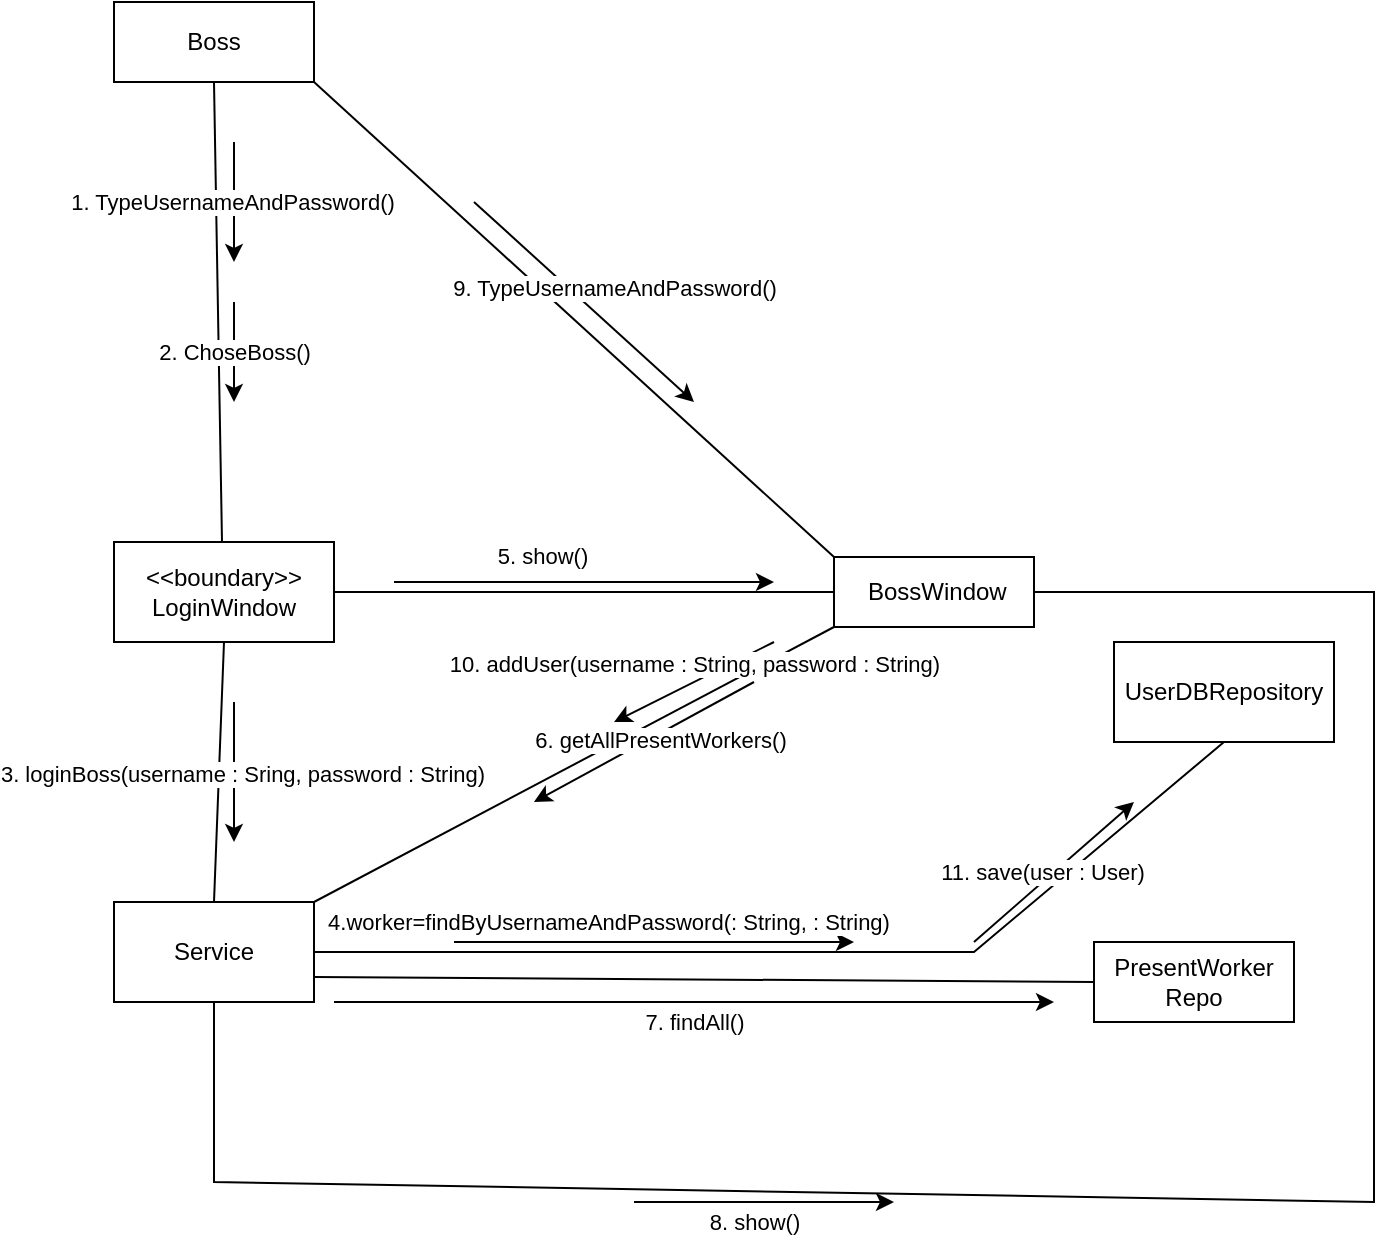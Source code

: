 <mxfile version="26.2.14">
  <diagram name="Page-1" id="c2RrNnLsDapVxzxUkUCF">
    <mxGraphModel dx="2063" dy="738" grid="1" gridSize="10" guides="1" tooltips="1" connect="1" arrows="1" fold="1" page="1" pageScale="1" pageWidth="850" pageHeight="1100" math="0" shadow="0">
      <root>
        <mxCell id="0" />
        <mxCell id="1" parent="0" />
        <mxCell id="Y9hDRSrSCaZQf4_mvHso-1" value="Boss" style="rounded=0;whiteSpace=wrap;html=1;" vertex="1" parent="1">
          <mxGeometry x="10" y="40" width="100" height="40" as="geometry" />
        </mxCell>
        <mxCell id="Y9hDRSrSCaZQf4_mvHso-2" value="" style="endArrow=none;html=1;rounded=0;entryX=0.5;entryY=1;entryDx=0;entryDy=0;" edge="1" parent="1" target="Y9hDRSrSCaZQf4_mvHso-1">
          <mxGeometry width="50" height="50" relative="1" as="geometry">
            <mxPoint x="64" y="310" as="sourcePoint" />
            <mxPoint x="450" y="340" as="targetPoint" />
          </mxGeometry>
        </mxCell>
        <mxCell id="Y9hDRSrSCaZQf4_mvHso-3" value="&lt;div&gt;&amp;lt;&amp;lt;boundary&amp;gt;&amp;gt;&lt;/div&gt;&lt;div&gt;LoginWindow&lt;/div&gt;" style="rounded=0;whiteSpace=wrap;html=1;" vertex="1" parent="1">
          <mxGeometry x="10" y="310" width="110" height="50" as="geometry" />
        </mxCell>
        <mxCell id="Y9hDRSrSCaZQf4_mvHso-4" value="" style="endArrow=classic;html=1;rounded=0;" edge="1" parent="1">
          <mxGeometry width="50" height="50" relative="1" as="geometry">
            <mxPoint x="70" y="110" as="sourcePoint" />
            <mxPoint x="70" y="170" as="targetPoint" />
          </mxGeometry>
        </mxCell>
        <mxCell id="Y9hDRSrSCaZQf4_mvHso-5" value="1. TypeUsernameAndPassword()" style="edgeLabel;html=1;align=center;verticalAlign=middle;resizable=0;points=[];" vertex="1" connectable="0" parent="Y9hDRSrSCaZQf4_mvHso-4">
          <mxGeometry relative="1" as="geometry">
            <mxPoint x="-1" as="offset" />
          </mxGeometry>
        </mxCell>
        <mxCell id="Y9hDRSrSCaZQf4_mvHso-6" value="" style="endArrow=classic;html=1;rounded=0;" edge="1" parent="1">
          <mxGeometry width="50" height="50" relative="1" as="geometry">
            <mxPoint x="70" y="190" as="sourcePoint" />
            <mxPoint x="70" y="240" as="targetPoint" />
          </mxGeometry>
        </mxCell>
        <mxCell id="Y9hDRSrSCaZQf4_mvHso-7" value="2. ChoseBoss()" style="edgeLabel;html=1;align=center;verticalAlign=middle;resizable=0;points=[];" vertex="1" connectable="0" parent="Y9hDRSrSCaZQf4_mvHso-6">
          <mxGeometry relative="1" as="geometry">
            <mxPoint as="offset" />
          </mxGeometry>
        </mxCell>
        <mxCell id="Y9hDRSrSCaZQf4_mvHso-8" value="Service" style="rounded=0;whiteSpace=wrap;html=1;" vertex="1" parent="1">
          <mxGeometry x="10" y="490" width="100" height="50" as="geometry" />
        </mxCell>
        <mxCell id="Y9hDRSrSCaZQf4_mvHso-9" value="" style="endArrow=none;html=1;rounded=0;entryX=0.5;entryY=1;entryDx=0;entryDy=0;exitX=0.5;exitY=0;exitDx=0;exitDy=0;" edge="1" parent="1" source="Y9hDRSrSCaZQf4_mvHso-8" target="Y9hDRSrSCaZQf4_mvHso-3">
          <mxGeometry width="50" height="50" relative="1" as="geometry">
            <mxPoint x="400" y="570" as="sourcePoint" />
            <mxPoint x="450" y="520" as="targetPoint" />
          </mxGeometry>
        </mxCell>
        <mxCell id="Y9hDRSrSCaZQf4_mvHso-10" value="" style="endArrow=classic;html=1;rounded=0;" edge="1" parent="1">
          <mxGeometry width="50" height="50" relative="1" as="geometry">
            <mxPoint x="70" y="390" as="sourcePoint" />
            <mxPoint x="70" y="460" as="targetPoint" />
          </mxGeometry>
        </mxCell>
        <mxCell id="Y9hDRSrSCaZQf4_mvHso-11" value="3. loginBoss(username : Sring, password : String)" style="edgeLabel;html=1;align=center;verticalAlign=middle;resizable=0;points=[];" vertex="1" connectable="0" parent="Y9hDRSrSCaZQf4_mvHso-10">
          <mxGeometry x="0.029" y="4" relative="1" as="geometry">
            <mxPoint as="offset" />
          </mxGeometry>
        </mxCell>
        <mxCell id="Y9hDRSrSCaZQf4_mvHso-12" value="UserDBRepository" style="rounded=0;whiteSpace=wrap;html=1;" vertex="1" parent="1">
          <mxGeometry x="510" y="360" width="110" height="50" as="geometry" />
        </mxCell>
        <mxCell id="Y9hDRSrSCaZQf4_mvHso-13" value="" style="endArrow=none;html=1;rounded=0;exitX=1;exitY=0.5;exitDx=0;exitDy=0;entryX=0.5;entryY=1;entryDx=0;entryDy=0;" edge="1" parent="1" source="Y9hDRSrSCaZQf4_mvHso-8" target="Y9hDRSrSCaZQf4_mvHso-12">
          <mxGeometry width="50" height="50" relative="1" as="geometry">
            <mxPoint x="400" y="470" as="sourcePoint" />
            <mxPoint x="450" y="420" as="targetPoint" />
            <Array as="points">
              <mxPoint x="440" y="515" />
            </Array>
          </mxGeometry>
        </mxCell>
        <mxCell id="Y9hDRSrSCaZQf4_mvHso-14" value="" style="endArrow=classic;html=1;rounded=0;" edge="1" parent="1">
          <mxGeometry width="50" height="50" relative="1" as="geometry">
            <mxPoint x="180" y="510" as="sourcePoint" />
            <mxPoint x="380" y="510" as="targetPoint" />
          </mxGeometry>
        </mxCell>
        <mxCell id="Y9hDRSrSCaZQf4_mvHso-15" value="4.worker=findByUsernameAndPassword(: String, : String)" style="edgeLabel;html=1;align=center;verticalAlign=middle;resizable=0;points=[];" vertex="1" connectable="0" parent="Y9hDRSrSCaZQf4_mvHso-14">
          <mxGeometry x="-0.23" y="-3" relative="1" as="geometry">
            <mxPoint y="-13" as="offset" />
          </mxGeometry>
        </mxCell>
        <mxCell id="Y9hDRSrSCaZQf4_mvHso-16" value="&lt;div&gt;PresentWorker&lt;/div&gt;&lt;div&gt;Repo&lt;/div&gt;" style="rounded=0;whiteSpace=wrap;html=1;" vertex="1" parent="1">
          <mxGeometry x="500" y="510" width="100" height="40" as="geometry" />
        </mxCell>
        <mxCell id="Y9hDRSrSCaZQf4_mvHso-17" value="" style="endArrow=none;html=1;rounded=0;exitX=1;exitY=0.75;exitDx=0;exitDy=0;entryX=0;entryY=0.5;entryDx=0;entryDy=0;" edge="1" parent="1" source="Y9hDRSrSCaZQf4_mvHso-8" target="Y9hDRSrSCaZQf4_mvHso-16">
          <mxGeometry width="50" height="50" relative="1" as="geometry">
            <mxPoint x="400" y="590" as="sourcePoint" />
            <mxPoint x="450" y="540" as="targetPoint" />
          </mxGeometry>
        </mxCell>
        <mxCell id="Y9hDRSrSCaZQf4_mvHso-18" value="" style="endArrow=classic;html=1;rounded=0;" edge="1" parent="1">
          <mxGeometry width="50" height="50" relative="1" as="geometry">
            <mxPoint x="120" y="540" as="sourcePoint" />
            <mxPoint x="480" y="540" as="targetPoint" />
          </mxGeometry>
        </mxCell>
        <mxCell id="Y9hDRSrSCaZQf4_mvHso-19" value="7. findAll()" style="edgeLabel;html=1;align=center;verticalAlign=middle;resizable=0;points=[];" vertex="1" connectable="0" parent="Y9hDRSrSCaZQf4_mvHso-18">
          <mxGeometry x="0.167" y="-1" relative="1" as="geometry">
            <mxPoint x="-30" y="9" as="offset" />
          </mxGeometry>
        </mxCell>
        <mxCell id="Y9hDRSrSCaZQf4_mvHso-20" value="" style="endArrow=none;html=1;rounded=0;exitX=1;exitY=0.5;exitDx=0;exitDy=0;" edge="1" parent="1" source="Y9hDRSrSCaZQf4_mvHso-3" target="Y9hDRSrSCaZQf4_mvHso-21">
          <mxGeometry width="50" height="50" relative="1" as="geometry">
            <mxPoint x="400" y="410" as="sourcePoint" />
            <mxPoint x="360" y="335" as="targetPoint" />
          </mxGeometry>
        </mxCell>
        <mxCell id="Y9hDRSrSCaZQf4_mvHso-21" value="&amp;nbsp;BossWindow" style="rounded=0;whiteSpace=wrap;html=1;" vertex="1" parent="1">
          <mxGeometry x="370" y="317.5" width="100" height="35" as="geometry" />
        </mxCell>
        <mxCell id="Y9hDRSrSCaZQf4_mvHso-23" value="" style="endArrow=classic;html=1;rounded=0;" edge="1" parent="1">
          <mxGeometry width="50" height="50" relative="1" as="geometry">
            <mxPoint x="150" y="330" as="sourcePoint" />
            <mxPoint x="340" y="330" as="targetPoint" />
          </mxGeometry>
        </mxCell>
        <mxCell id="Y9hDRSrSCaZQf4_mvHso-24" value="5. show()" style="edgeLabel;html=1;align=center;verticalAlign=middle;resizable=0;points=[];" vertex="1" connectable="0" parent="Y9hDRSrSCaZQf4_mvHso-23">
          <mxGeometry x="0.322" y="3" relative="1" as="geometry">
            <mxPoint x="-52" y="-10" as="offset" />
          </mxGeometry>
        </mxCell>
        <mxCell id="Y9hDRSrSCaZQf4_mvHso-25" value="" style="endArrow=none;html=1;rounded=0;exitX=1;exitY=0;exitDx=0;exitDy=0;entryX=0;entryY=1;entryDx=0;entryDy=0;" edge="1" parent="1" source="Y9hDRSrSCaZQf4_mvHso-8" target="Y9hDRSrSCaZQf4_mvHso-21">
          <mxGeometry width="50" height="50" relative="1" as="geometry">
            <mxPoint x="400" y="410" as="sourcePoint" />
            <mxPoint x="450" y="360" as="targetPoint" />
          </mxGeometry>
        </mxCell>
        <mxCell id="Y9hDRSrSCaZQf4_mvHso-26" value="" style="endArrow=classic;html=1;rounded=0;" edge="1" parent="1">
          <mxGeometry width="50" height="50" relative="1" as="geometry">
            <mxPoint x="330" y="380" as="sourcePoint" />
            <mxPoint x="220" y="440" as="targetPoint" />
          </mxGeometry>
        </mxCell>
        <mxCell id="Y9hDRSrSCaZQf4_mvHso-27" value="6. getAllPresentWorkers()" style="edgeLabel;html=1;align=center;verticalAlign=middle;resizable=0;points=[];" vertex="1" connectable="0" parent="Y9hDRSrSCaZQf4_mvHso-26">
          <mxGeometry x="-0.12" y="3" relative="1" as="geometry">
            <mxPoint as="offset" />
          </mxGeometry>
        </mxCell>
        <mxCell id="Y9hDRSrSCaZQf4_mvHso-30" value="" style="endArrow=none;html=1;rounded=0;exitX=0.5;exitY=1;exitDx=0;exitDy=0;entryX=1;entryY=0.5;entryDx=0;entryDy=0;" edge="1" parent="1" source="Y9hDRSrSCaZQf4_mvHso-8" target="Y9hDRSrSCaZQf4_mvHso-21">
          <mxGeometry width="50" height="50" relative="1" as="geometry">
            <mxPoint x="400" y="510" as="sourcePoint" />
            <mxPoint x="710" y="330" as="targetPoint" />
            <Array as="points">
              <mxPoint x="60" y="630" />
              <mxPoint x="640" y="640" />
              <mxPoint x="640" y="335" />
            </Array>
          </mxGeometry>
        </mxCell>
        <mxCell id="Y9hDRSrSCaZQf4_mvHso-31" value="" style="endArrow=classic;html=1;rounded=0;" edge="1" parent="1">
          <mxGeometry width="50" height="50" relative="1" as="geometry">
            <mxPoint x="270" y="640" as="sourcePoint" />
            <mxPoint x="400" y="640" as="targetPoint" />
          </mxGeometry>
        </mxCell>
        <mxCell id="Y9hDRSrSCaZQf4_mvHso-32" value="8. show()" style="edgeLabel;html=1;align=center;verticalAlign=middle;resizable=0;points=[];" vertex="1" connectable="0" parent="Y9hDRSrSCaZQf4_mvHso-31">
          <mxGeometry x="-0.446" y="-5" relative="1" as="geometry">
            <mxPoint x="24" y="5" as="offset" />
          </mxGeometry>
        </mxCell>
        <mxCell id="Y9hDRSrSCaZQf4_mvHso-33" value="" style="endArrow=none;html=1;rounded=0;entryX=1;entryY=1;entryDx=0;entryDy=0;exitX=0;exitY=0;exitDx=0;exitDy=0;" edge="1" parent="1" source="Y9hDRSrSCaZQf4_mvHso-21" target="Y9hDRSrSCaZQf4_mvHso-1">
          <mxGeometry width="50" height="50" relative="1" as="geometry">
            <mxPoint x="400" y="350" as="sourcePoint" />
            <mxPoint x="450" y="300" as="targetPoint" />
          </mxGeometry>
        </mxCell>
        <mxCell id="Y9hDRSrSCaZQf4_mvHso-34" value="" style="endArrow=classic;html=1;rounded=0;" edge="1" parent="1">
          <mxGeometry width="50" height="50" relative="1" as="geometry">
            <mxPoint x="190" y="140" as="sourcePoint" />
            <mxPoint x="300" y="240" as="targetPoint" />
          </mxGeometry>
        </mxCell>
        <mxCell id="Y9hDRSrSCaZQf4_mvHso-35" value="9. TypeUsernameAndPassword()" style="edgeLabel;html=1;align=center;verticalAlign=middle;resizable=0;points=[];" vertex="1" connectable="0" parent="Y9hDRSrSCaZQf4_mvHso-34">
          <mxGeometry x="-0.113" y="2" relative="1" as="geometry">
            <mxPoint x="20" as="offset" />
          </mxGeometry>
        </mxCell>
        <mxCell id="Y9hDRSrSCaZQf4_mvHso-36" value="" style="endArrow=classic;html=1;rounded=0;" edge="1" parent="1">
          <mxGeometry width="50" height="50" relative="1" as="geometry">
            <mxPoint x="340" y="360" as="sourcePoint" />
            <mxPoint x="260" y="400" as="targetPoint" />
          </mxGeometry>
        </mxCell>
        <mxCell id="Y9hDRSrSCaZQf4_mvHso-37" value="10. addUser(username : String, password : String)" style="edgeLabel;html=1;align=center;verticalAlign=middle;resizable=0;points=[];" vertex="1" connectable="0" parent="Y9hDRSrSCaZQf4_mvHso-36">
          <mxGeometry x="-0.31" y="4" relative="1" as="geometry">
            <mxPoint x="-14" y="-7" as="offset" />
          </mxGeometry>
        </mxCell>
        <mxCell id="Y9hDRSrSCaZQf4_mvHso-38" value="" style="endArrow=classic;html=1;rounded=0;" edge="1" parent="1">
          <mxGeometry width="50" height="50" relative="1" as="geometry">
            <mxPoint x="440" y="510" as="sourcePoint" />
            <mxPoint x="520" y="440" as="targetPoint" />
          </mxGeometry>
        </mxCell>
        <mxCell id="Y9hDRSrSCaZQf4_mvHso-39" value="11. save(user : User)" style="edgeLabel;html=1;align=center;verticalAlign=middle;resizable=0;points=[];" vertex="1" connectable="0" parent="Y9hDRSrSCaZQf4_mvHso-38">
          <mxGeometry x="-0.085" y="4" relative="1" as="geometry">
            <mxPoint as="offset" />
          </mxGeometry>
        </mxCell>
      </root>
    </mxGraphModel>
  </diagram>
</mxfile>
